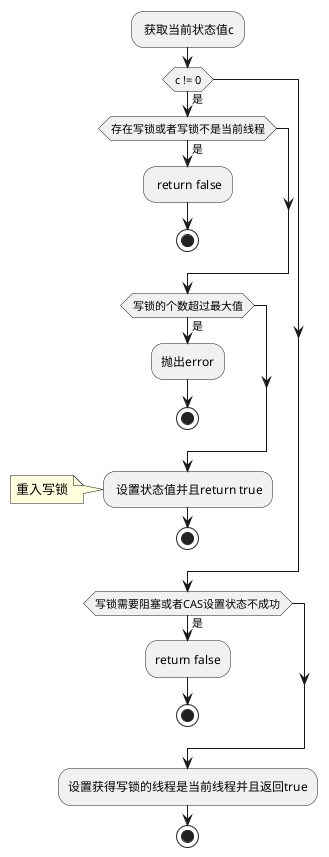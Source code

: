 @startuml
: 获取当前状态值c;
if (c != 0) then(是)
    if (存在写锁或者写锁不是当前线程) then (是)
        : return false;
        stop;
    endif
    if (写锁的个数超过最大值) then(是)
        :抛出error;
        stop;
    endif
    : 设置状态值并且return true;
    note left
        重入写锁
    endnote
    stop;
endif
if (写锁需要阻塞或者CAS设置状态不成功) then (是)
    :return false;
    stop;
endif
:设置获得写锁的线程是当前线程并且返回true;
stop;
@enduml
